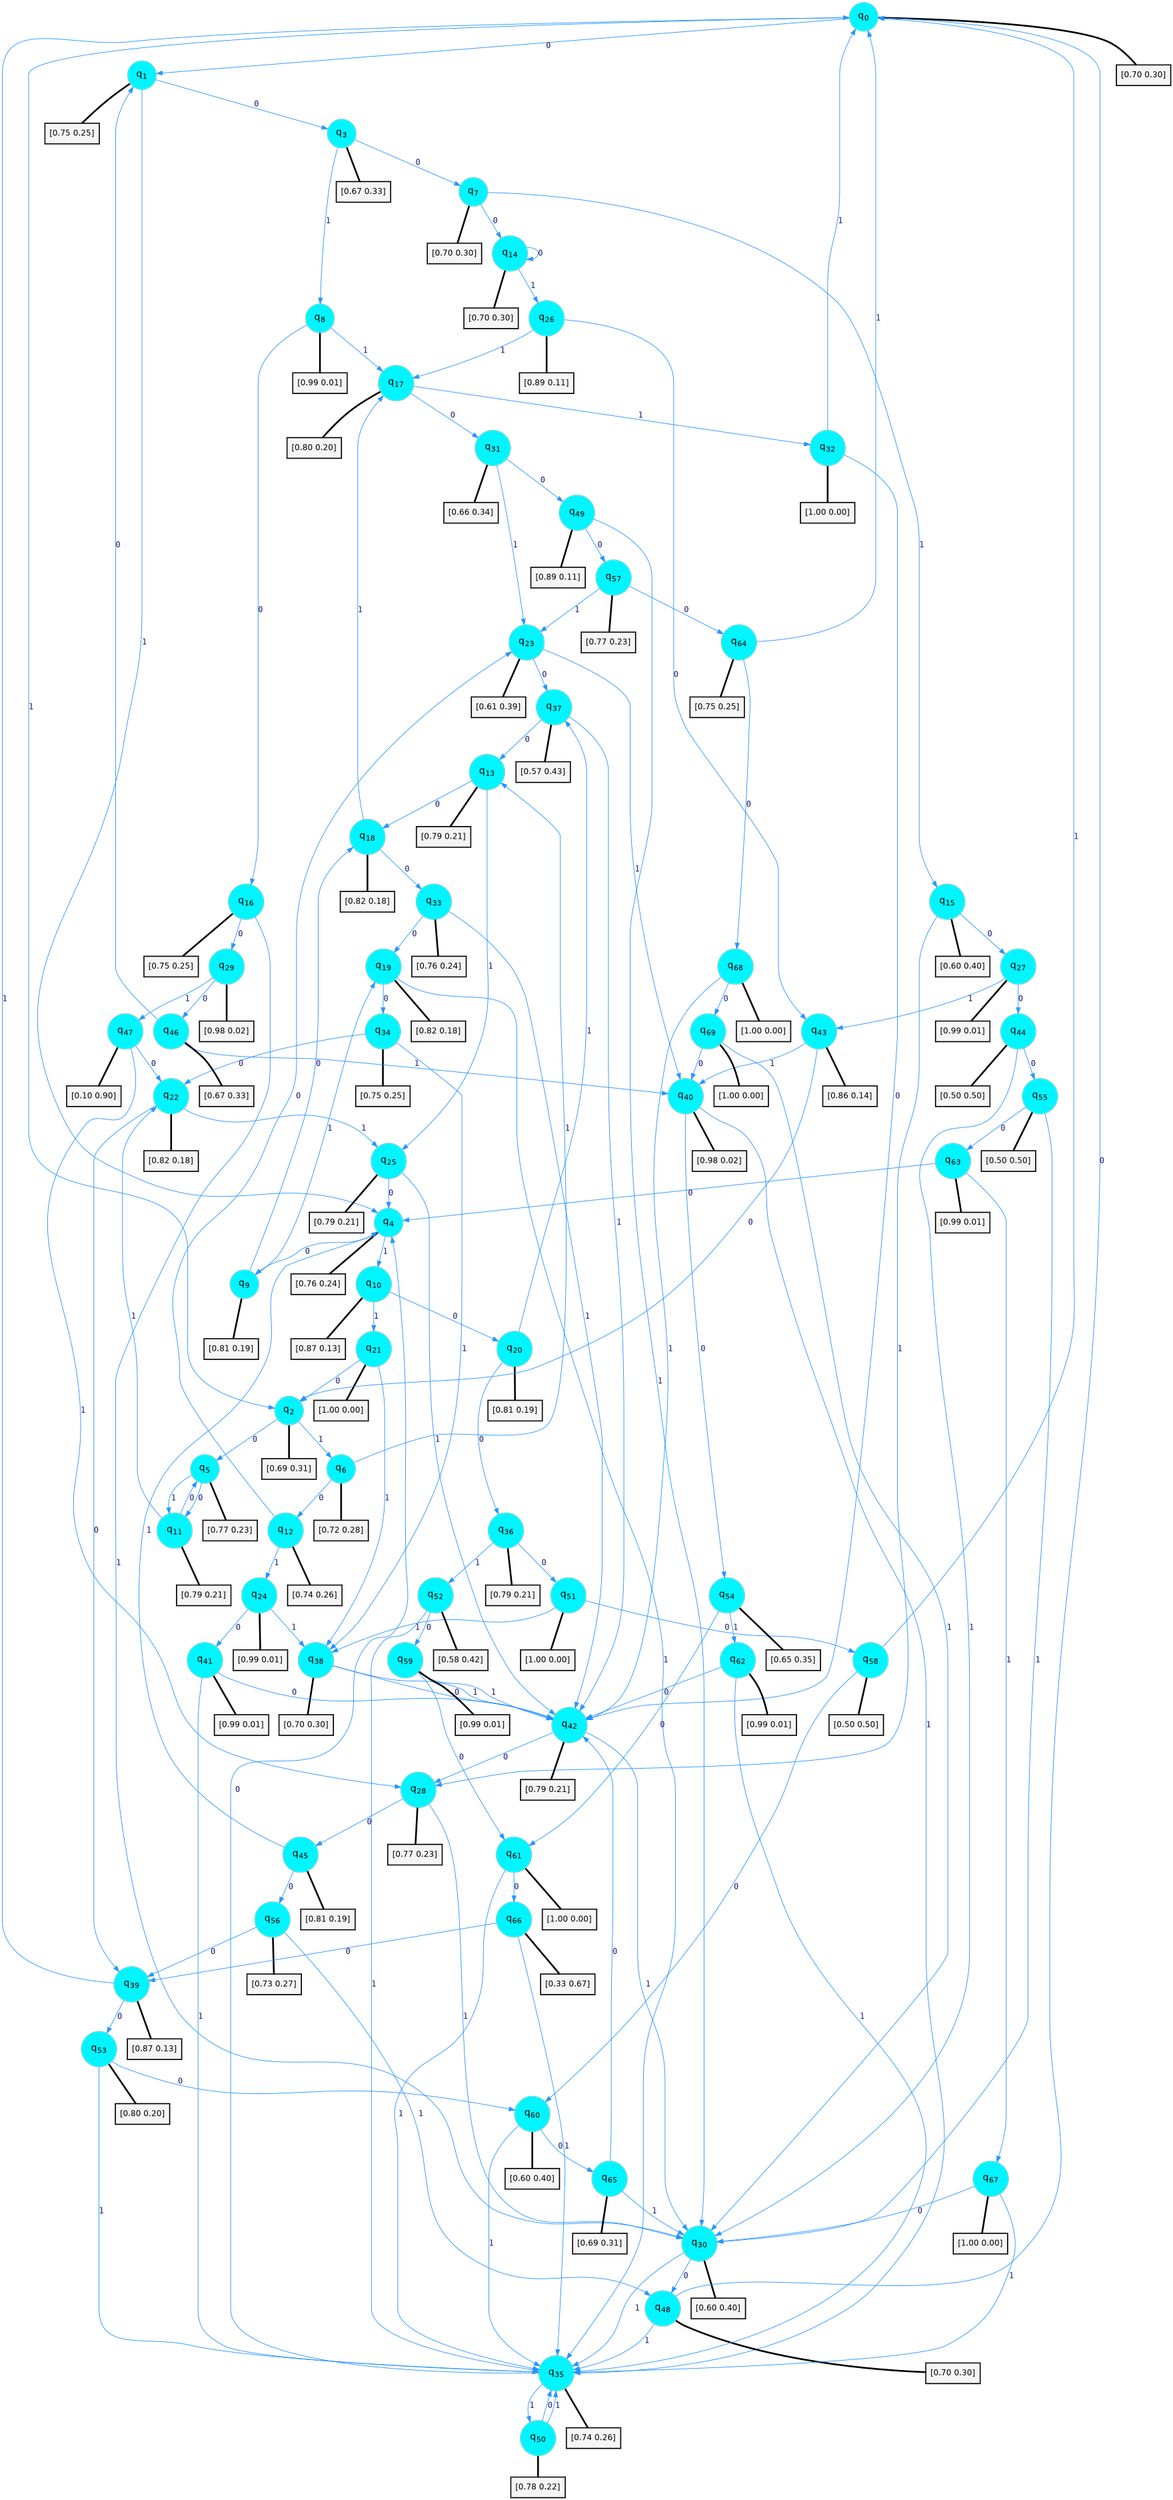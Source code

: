 digraph G {
graph [
bgcolor=transparent, dpi=300, rankdir=TD, size="40,25"];
node [
color=gray, fillcolor=turquoise1, fontcolor=black, fontname=Helvetica, fontsize=16, fontweight=bold, shape=circle, style=filled];
edge [
arrowsize=1, color=dodgerblue1, fontcolor=midnightblue, fontname=courier, fontweight=bold, penwidth=1, style=solid, weight=20];
0[label=<q<SUB>0</SUB>>];
1[label=<q<SUB>1</SUB>>];
2[label=<q<SUB>2</SUB>>];
3[label=<q<SUB>3</SUB>>];
4[label=<q<SUB>4</SUB>>];
5[label=<q<SUB>5</SUB>>];
6[label=<q<SUB>6</SUB>>];
7[label=<q<SUB>7</SUB>>];
8[label=<q<SUB>8</SUB>>];
9[label=<q<SUB>9</SUB>>];
10[label=<q<SUB>10</SUB>>];
11[label=<q<SUB>11</SUB>>];
12[label=<q<SUB>12</SUB>>];
13[label=<q<SUB>13</SUB>>];
14[label=<q<SUB>14</SUB>>];
15[label=<q<SUB>15</SUB>>];
16[label=<q<SUB>16</SUB>>];
17[label=<q<SUB>17</SUB>>];
18[label=<q<SUB>18</SUB>>];
19[label=<q<SUB>19</SUB>>];
20[label=<q<SUB>20</SUB>>];
21[label=<q<SUB>21</SUB>>];
22[label=<q<SUB>22</SUB>>];
23[label=<q<SUB>23</SUB>>];
24[label=<q<SUB>24</SUB>>];
25[label=<q<SUB>25</SUB>>];
26[label=<q<SUB>26</SUB>>];
27[label=<q<SUB>27</SUB>>];
28[label=<q<SUB>28</SUB>>];
29[label=<q<SUB>29</SUB>>];
30[label=<q<SUB>30</SUB>>];
31[label=<q<SUB>31</SUB>>];
32[label=<q<SUB>32</SUB>>];
33[label=<q<SUB>33</SUB>>];
34[label=<q<SUB>34</SUB>>];
35[label=<q<SUB>35</SUB>>];
36[label=<q<SUB>36</SUB>>];
37[label=<q<SUB>37</SUB>>];
38[label=<q<SUB>38</SUB>>];
39[label=<q<SUB>39</SUB>>];
40[label=<q<SUB>40</SUB>>];
41[label=<q<SUB>41</SUB>>];
42[label=<q<SUB>42</SUB>>];
43[label=<q<SUB>43</SUB>>];
44[label=<q<SUB>44</SUB>>];
45[label=<q<SUB>45</SUB>>];
46[label=<q<SUB>46</SUB>>];
47[label=<q<SUB>47</SUB>>];
48[label=<q<SUB>48</SUB>>];
49[label=<q<SUB>49</SUB>>];
50[label=<q<SUB>50</SUB>>];
51[label=<q<SUB>51</SUB>>];
52[label=<q<SUB>52</SUB>>];
53[label=<q<SUB>53</SUB>>];
54[label=<q<SUB>54</SUB>>];
55[label=<q<SUB>55</SUB>>];
56[label=<q<SUB>56</SUB>>];
57[label=<q<SUB>57</SUB>>];
58[label=<q<SUB>58</SUB>>];
59[label=<q<SUB>59</SUB>>];
60[label=<q<SUB>60</SUB>>];
61[label=<q<SUB>61</SUB>>];
62[label=<q<SUB>62</SUB>>];
63[label=<q<SUB>63</SUB>>];
64[label=<q<SUB>64</SUB>>];
65[label=<q<SUB>65</SUB>>];
66[label=<q<SUB>66</SUB>>];
67[label=<q<SUB>67</SUB>>];
68[label=<q<SUB>68</SUB>>];
69[label=<q<SUB>69</SUB>>];
70[label="[0.70 0.30]", shape=box,fontcolor=black, fontname=Helvetica, fontsize=14, penwidth=2, fillcolor=whitesmoke,color=black];
71[label="[0.75 0.25]", shape=box,fontcolor=black, fontname=Helvetica, fontsize=14, penwidth=2, fillcolor=whitesmoke,color=black];
72[label="[0.69 0.31]", shape=box,fontcolor=black, fontname=Helvetica, fontsize=14, penwidth=2, fillcolor=whitesmoke,color=black];
73[label="[0.67 0.33]", shape=box,fontcolor=black, fontname=Helvetica, fontsize=14, penwidth=2, fillcolor=whitesmoke,color=black];
74[label="[0.76 0.24]", shape=box,fontcolor=black, fontname=Helvetica, fontsize=14, penwidth=2, fillcolor=whitesmoke,color=black];
75[label="[0.77 0.23]", shape=box,fontcolor=black, fontname=Helvetica, fontsize=14, penwidth=2, fillcolor=whitesmoke,color=black];
76[label="[0.72 0.28]", shape=box,fontcolor=black, fontname=Helvetica, fontsize=14, penwidth=2, fillcolor=whitesmoke,color=black];
77[label="[0.70 0.30]", shape=box,fontcolor=black, fontname=Helvetica, fontsize=14, penwidth=2, fillcolor=whitesmoke,color=black];
78[label="[0.99 0.01]", shape=box,fontcolor=black, fontname=Helvetica, fontsize=14, penwidth=2, fillcolor=whitesmoke,color=black];
79[label="[0.81 0.19]", shape=box,fontcolor=black, fontname=Helvetica, fontsize=14, penwidth=2, fillcolor=whitesmoke,color=black];
80[label="[0.87 0.13]", shape=box,fontcolor=black, fontname=Helvetica, fontsize=14, penwidth=2, fillcolor=whitesmoke,color=black];
81[label="[0.79 0.21]", shape=box,fontcolor=black, fontname=Helvetica, fontsize=14, penwidth=2, fillcolor=whitesmoke,color=black];
82[label="[0.74 0.26]", shape=box,fontcolor=black, fontname=Helvetica, fontsize=14, penwidth=2, fillcolor=whitesmoke,color=black];
83[label="[0.79 0.21]", shape=box,fontcolor=black, fontname=Helvetica, fontsize=14, penwidth=2, fillcolor=whitesmoke,color=black];
84[label="[0.70 0.30]", shape=box,fontcolor=black, fontname=Helvetica, fontsize=14, penwidth=2, fillcolor=whitesmoke,color=black];
85[label="[0.60 0.40]", shape=box,fontcolor=black, fontname=Helvetica, fontsize=14, penwidth=2, fillcolor=whitesmoke,color=black];
86[label="[0.75 0.25]", shape=box,fontcolor=black, fontname=Helvetica, fontsize=14, penwidth=2, fillcolor=whitesmoke,color=black];
87[label="[0.80 0.20]", shape=box,fontcolor=black, fontname=Helvetica, fontsize=14, penwidth=2, fillcolor=whitesmoke,color=black];
88[label="[0.82 0.18]", shape=box,fontcolor=black, fontname=Helvetica, fontsize=14, penwidth=2, fillcolor=whitesmoke,color=black];
89[label="[0.82 0.18]", shape=box,fontcolor=black, fontname=Helvetica, fontsize=14, penwidth=2, fillcolor=whitesmoke,color=black];
90[label="[0.81 0.19]", shape=box,fontcolor=black, fontname=Helvetica, fontsize=14, penwidth=2, fillcolor=whitesmoke,color=black];
91[label="[1.00 0.00]", shape=box,fontcolor=black, fontname=Helvetica, fontsize=14, penwidth=2, fillcolor=whitesmoke,color=black];
92[label="[0.82 0.18]", shape=box,fontcolor=black, fontname=Helvetica, fontsize=14, penwidth=2, fillcolor=whitesmoke,color=black];
93[label="[0.61 0.39]", shape=box,fontcolor=black, fontname=Helvetica, fontsize=14, penwidth=2, fillcolor=whitesmoke,color=black];
94[label="[0.99 0.01]", shape=box,fontcolor=black, fontname=Helvetica, fontsize=14, penwidth=2, fillcolor=whitesmoke,color=black];
95[label="[0.79 0.21]", shape=box,fontcolor=black, fontname=Helvetica, fontsize=14, penwidth=2, fillcolor=whitesmoke,color=black];
96[label="[0.89 0.11]", shape=box,fontcolor=black, fontname=Helvetica, fontsize=14, penwidth=2, fillcolor=whitesmoke,color=black];
97[label="[0.99 0.01]", shape=box,fontcolor=black, fontname=Helvetica, fontsize=14, penwidth=2, fillcolor=whitesmoke,color=black];
98[label="[0.77 0.23]", shape=box,fontcolor=black, fontname=Helvetica, fontsize=14, penwidth=2, fillcolor=whitesmoke,color=black];
99[label="[0.98 0.02]", shape=box,fontcolor=black, fontname=Helvetica, fontsize=14, penwidth=2, fillcolor=whitesmoke,color=black];
100[label="[0.60 0.40]", shape=box,fontcolor=black, fontname=Helvetica, fontsize=14, penwidth=2, fillcolor=whitesmoke,color=black];
101[label="[0.66 0.34]", shape=box,fontcolor=black, fontname=Helvetica, fontsize=14, penwidth=2, fillcolor=whitesmoke,color=black];
102[label="[1.00 0.00]", shape=box,fontcolor=black, fontname=Helvetica, fontsize=14, penwidth=2, fillcolor=whitesmoke,color=black];
103[label="[0.76 0.24]", shape=box,fontcolor=black, fontname=Helvetica, fontsize=14, penwidth=2, fillcolor=whitesmoke,color=black];
104[label="[0.75 0.25]", shape=box,fontcolor=black, fontname=Helvetica, fontsize=14, penwidth=2, fillcolor=whitesmoke,color=black];
105[label="[0.74 0.26]", shape=box,fontcolor=black, fontname=Helvetica, fontsize=14, penwidth=2, fillcolor=whitesmoke,color=black];
106[label="[0.79 0.21]", shape=box,fontcolor=black, fontname=Helvetica, fontsize=14, penwidth=2, fillcolor=whitesmoke,color=black];
107[label="[0.57 0.43]", shape=box,fontcolor=black, fontname=Helvetica, fontsize=14, penwidth=2, fillcolor=whitesmoke,color=black];
108[label="[0.70 0.30]", shape=box,fontcolor=black, fontname=Helvetica, fontsize=14, penwidth=2, fillcolor=whitesmoke,color=black];
109[label="[0.87 0.13]", shape=box,fontcolor=black, fontname=Helvetica, fontsize=14, penwidth=2, fillcolor=whitesmoke,color=black];
110[label="[0.98 0.02]", shape=box,fontcolor=black, fontname=Helvetica, fontsize=14, penwidth=2, fillcolor=whitesmoke,color=black];
111[label="[0.99 0.01]", shape=box,fontcolor=black, fontname=Helvetica, fontsize=14, penwidth=2, fillcolor=whitesmoke,color=black];
112[label="[0.79 0.21]", shape=box,fontcolor=black, fontname=Helvetica, fontsize=14, penwidth=2, fillcolor=whitesmoke,color=black];
113[label="[0.86 0.14]", shape=box,fontcolor=black, fontname=Helvetica, fontsize=14, penwidth=2, fillcolor=whitesmoke,color=black];
114[label="[0.50 0.50]", shape=box,fontcolor=black, fontname=Helvetica, fontsize=14, penwidth=2, fillcolor=whitesmoke,color=black];
115[label="[0.81 0.19]", shape=box,fontcolor=black, fontname=Helvetica, fontsize=14, penwidth=2, fillcolor=whitesmoke,color=black];
116[label="[0.67 0.33]", shape=box,fontcolor=black, fontname=Helvetica, fontsize=14, penwidth=2, fillcolor=whitesmoke,color=black];
117[label="[0.10 0.90]", shape=box,fontcolor=black, fontname=Helvetica, fontsize=14, penwidth=2, fillcolor=whitesmoke,color=black];
118[label="[0.70 0.30]", shape=box,fontcolor=black, fontname=Helvetica, fontsize=14, penwidth=2, fillcolor=whitesmoke,color=black];
119[label="[0.89 0.11]", shape=box,fontcolor=black, fontname=Helvetica, fontsize=14, penwidth=2, fillcolor=whitesmoke,color=black];
120[label="[0.78 0.22]", shape=box,fontcolor=black, fontname=Helvetica, fontsize=14, penwidth=2, fillcolor=whitesmoke,color=black];
121[label="[1.00 0.00]", shape=box,fontcolor=black, fontname=Helvetica, fontsize=14, penwidth=2, fillcolor=whitesmoke,color=black];
122[label="[0.58 0.42]", shape=box,fontcolor=black, fontname=Helvetica, fontsize=14, penwidth=2, fillcolor=whitesmoke,color=black];
123[label="[0.80 0.20]", shape=box,fontcolor=black, fontname=Helvetica, fontsize=14, penwidth=2, fillcolor=whitesmoke,color=black];
124[label="[0.65 0.35]", shape=box,fontcolor=black, fontname=Helvetica, fontsize=14, penwidth=2, fillcolor=whitesmoke,color=black];
125[label="[0.50 0.50]", shape=box,fontcolor=black, fontname=Helvetica, fontsize=14, penwidth=2, fillcolor=whitesmoke,color=black];
126[label="[0.73 0.27]", shape=box,fontcolor=black, fontname=Helvetica, fontsize=14, penwidth=2, fillcolor=whitesmoke,color=black];
127[label="[0.77 0.23]", shape=box,fontcolor=black, fontname=Helvetica, fontsize=14, penwidth=2, fillcolor=whitesmoke,color=black];
128[label="[0.50 0.50]", shape=box,fontcolor=black, fontname=Helvetica, fontsize=14, penwidth=2, fillcolor=whitesmoke,color=black];
129[label="[0.99 0.01]", shape=box,fontcolor=black, fontname=Helvetica, fontsize=14, penwidth=2, fillcolor=whitesmoke,color=black];
130[label="[0.60 0.40]", shape=box,fontcolor=black, fontname=Helvetica, fontsize=14, penwidth=2, fillcolor=whitesmoke,color=black];
131[label="[1.00 0.00]", shape=box,fontcolor=black, fontname=Helvetica, fontsize=14, penwidth=2, fillcolor=whitesmoke,color=black];
132[label="[0.99 0.01]", shape=box,fontcolor=black, fontname=Helvetica, fontsize=14, penwidth=2, fillcolor=whitesmoke,color=black];
133[label="[0.99 0.01]", shape=box,fontcolor=black, fontname=Helvetica, fontsize=14, penwidth=2, fillcolor=whitesmoke,color=black];
134[label="[0.75 0.25]", shape=box,fontcolor=black, fontname=Helvetica, fontsize=14, penwidth=2, fillcolor=whitesmoke,color=black];
135[label="[0.69 0.31]", shape=box,fontcolor=black, fontname=Helvetica, fontsize=14, penwidth=2, fillcolor=whitesmoke,color=black];
136[label="[0.33 0.67]", shape=box,fontcolor=black, fontname=Helvetica, fontsize=14, penwidth=2, fillcolor=whitesmoke,color=black];
137[label="[1.00 0.00]", shape=box,fontcolor=black, fontname=Helvetica, fontsize=14, penwidth=2, fillcolor=whitesmoke,color=black];
138[label="[1.00 0.00]", shape=box,fontcolor=black, fontname=Helvetica, fontsize=14, penwidth=2, fillcolor=whitesmoke,color=black];
139[label="[1.00 0.00]", shape=box,fontcolor=black, fontname=Helvetica, fontsize=14, penwidth=2, fillcolor=whitesmoke,color=black];
0->1 [label=0];
0->2 [label=1];
0->70 [arrowhead=none, penwidth=3,color=black];
1->3 [label=0];
1->4 [label=1];
1->71 [arrowhead=none, penwidth=3,color=black];
2->5 [label=0];
2->6 [label=1];
2->72 [arrowhead=none, penwidth=3,color=black];
3->7 [label=0];
3->8 [label=1];
3->73 [arrowhead=none, penwidth=3,color=black];
4->9 [label=0];
4->10 [label=1];
4->74 [arrowhead=none, penwidth=3,color=black];
5->11 [label=0];
5->11 [label=1];
5->75 [arrowhead=none, penwidth=3,color=black];
6->12 [label=0];
6->13 [label=1];
6->76 [arrowhead=none, penwidth=3,color=black];
7->14 [label=0];
7->15 [label=1];
7->77 [arrowhead=none, penwidth=3,color=black];
8->16 [label=0];
8->17 [label=1];
8->78 [arrowhead=none, penwidth=3,color=black];
9->18 [label=0];
9->19 [label=1];
9->79 [arrowhead=none, penwidth=3,color=black];
10->20 [label=0];
10->21 [label=1];
10->80 [arrowhead=none, penwidth=3,color=black];
11->5 [label=0];
11->22 [label=1];
11->81 [arrowhead=none, penwidth=3,color=black];
12->23 [label=0];
12->24 [label=1];
12->82 [arrowhead=none, penwidth=3,color=black];
13->18 [label=0];
13->25 [label=1];
13->83 [arrowhead=none, penwidth=3,color=black];
14->14 [label=0];
14->26 [label=1];
14->84 [arrowhead=none, penwidth=3,color=black];
15->27 [label=0];
15->28 [label=1];
15->85 [arrowhead=none, penwidth=3,color=black];
16->29 [label=0];
16->30 [label=1];
16->86 [arrowhead=none, penwidth=3,color=black];
17->31 [label=0];
17->32 [label=1];
17->87 [arrowhead=none, penwidth=3,color=black];
18->33 [label=0];
18->17 [label=1];
18->88 [arrowhead=none, penwidth=3,color=black];
19->34 [label=0];
19->35 [label=1];
19->89 [arrowhead=none, penwidth=3,color=black];
20->36 [label=0];
20->37 [label=1];
20->90 [arrowhead=none, penwidth=3,color=black];
21->2 [label=0];
21->38 [label=1];
21->91 [arrowhead=none, penwidth=3,color=black];
22->39 [label=0];
22->25 [label=1];
22->92 [arrowhead=none, penwidth=3,color=black];
23->37 [label=0];
23->40 [label=1];
23->93 [arrowhead=none, penwidth=3,color=black];
24->41 [label=0];
24->38 [label=1];
24->94 [arrowhead=none, penwidth=3,color=black];
25->4 [label=0];
25->42 [label=1];
25->95 [arrowhead=none, penwidth=3,color=black];
26->43 [label=0];
26->17 [label=1];
26->96 [arrowhead=none, penwidth=3,color=black];
27->44 [label=0];
27->43 [label=1];
27->97 [arrowhead=none, penwidth=3,color=black];
28->45 [label=0];
28->30 [label=1];
28->98 [arrowhead=none, penwidth=3,color=black];
29->46 [label=0];
29->47 [label=1];
29->99 [arrowhead=none, penwidth=3,color=black];
30->48 [label=0];
30->35 [label=1];
30->100 [arrowhead=none, penwidth=3,color=black];
31->49 [label=0];
31->23 [label=1];
31->101 [arrowhead=none, penwidth=3,color=black];
32->42 [label=0];
32->0 [label=1];
32->102 [arrowhead=none, penwidth=3,color=black];
33->19 [label=0];
33->42 [label=1];
33->103 [arrowhead=none, penwidth=3,color=black];
34->22 [label=0];
34->38 [label=1];
34->104 [arrowhead=none, penwidth=3,color=black];
35->4 [label=0];
35->50 [label=1];
35->105 [arrowhead=none, penwidth=3,color=black];
36->51 [label=0];
36->52 [label=1];
36->106 [arrowhead=none, penwidth=3,color=black];
37->13 [label=0];
37->42 [label=1];
37->107 [arrowhead=none, penwidth=3,color=black];
38->42 [label=0];
38->42 [label=1];
38->108 [arrowhead=none, penwidth=3,color=black];
39->53 [label=0];
39->0 [label=1];
39->109 [arrowhead=none, penwidth=3,color=black];
40->54 [label=0];
40->35 [label=1];
40->110 [arrowhead=none, penwidth=3,color=black];
41->42 [label=0];
41->35 [label=1];
41->111 [arrowhead=none, penwidth=3,color=black];
42->28 [label=0];
42->30 [label=1];
42->112 [arrowhead=none, penwidth=3,color=black];
43->2 [label=0];
43->40 [label=1];
43->113 [arrowhead=none, penwidth=3,color=black];
44->55 [label=0];
44->30 [label=1];
44->114 [arrowhead=none, penwidth=3,color=black];
45->56 [label=0];
45->4 [label=1];
45->115 [arrowhead=none, penwidth=3,color=black];
46->1 [label=0];
46->40 [label=1];
46->116 [arrowhead=none, penwidth=3,color=black];
47->22 [label=0];
47->28 [label=1];
47->117 [arrowhead=none, penwidth=3,color=black];
48->0 [label=0];
48->35 [label=1];
48->118 [arrowhead=none, penwidth=3,color=black];
49->57 [label=0];
49->30 [label=1];
49->119 [arrowhead=none, penwidth=3,color=black];
50->35 [label=0];
50->35 [label=1];
50->120 [arrowhead=none, penwidth=3,color=black];
51->58 [label=0];
51->38 [label=1];
51->121 [arrowhead=none, penwidth=3,color=black];
52->59 [label=0];
52->35 [label=1];
52->122 [arrowhead=none, penwidth=3,color=black];
53->60 [label=0];
53->35 [label=1];
53->123 [arrowhead=none, penwidth=3,color=black];
54->61 [label=0];
54->62 [label=1];
54->124 [arrowhead=none, penwidth=3,color=black];
55->63 [label=0];
55->30 [label=1];
55->125 [arrowhead=none, penwidth=3,color=black];
56->39 [label=0];
56->48 [label=1];
56->126 [arrowhead=none, penwidth=3,color=black];
57->64 [label=0];
57->23 [label=1];
57->127 [arrowhead=none, penwidth=3,color=black];
58->60 [label=0];
58->0 [label=1];
58->128 [arrowhead=none, penwidth=3,color=black];
59->61 [label=0];
59->42 [label=1];
59->129 [arrowhead=none, penwidth=3,color=black];
60->65 [label=0];
60->35 [label=1];
60->130 [arrowhead=none, penwidth=3,color=black];
61->66 [label=0];
61->35 [label=1];
61->131 [arrowhead=none, penwidth=3,color=black];
62->42 [label=0];
62->35 [label=1];
62->132 [arrowhead=none, penwidth=3,color=black];
63->4 [label=0];
63->67 [label=1];
63->133 [arrowhead=none, penwidth=3,color=black];
64->68 [label=0];
64->0 [label=1];
64->134 [arrowhead=none, penwidth=3,color=black];
65->42 [label=0];
65->30 [label=1];
65->135 [arrowhead=none, penwidth=3,color=black];
66->39 [label=0];
66->35 [label=1];
66->136 [arrowhead=none, penwidth=3,color=black];
67->30 [label=0];
67->35 [label=1];
67->137 [arrowhead=none, penwidth=3,color=black];
68->69 [label=0];
68->42 [label=1];
68->138 [arrowhead=none, penwidth=3,color=black];
69->40 [label=0];
69->30 [label=1];
69->139 [arrowhead=none, penwidth=3,color=black];
}

